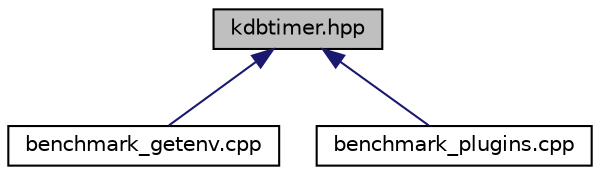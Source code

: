 digraph "kdbtimer.hpp"
{
  edge [fontname="Helvetica",fontsize="10",labelfontname="Helvetica",labelfontsize="10"];
  node [fontname="Helvetica",fontsize="10",shape=record];
  Node1 [label="kdbtimer.hpp",height=0.2,width=0.4,color="black", fillcolor="grey75", style="filled", fontcolor="black"];
  Node1 -> Node2 [dir="back",color="midnightblue",fontsize="10",style="solid"];
  Node2 [label="benchmark_getenv.cpp",height=0.2,width=0.4,color="black", fillcolor="white", style="filled",URL="$benchmark__getenv_8cpp.html",tooltip="benchmark for getenv "];
  Node1 -> Node3 [dir="back",color="midnightblue",fontsize="10",style="solid"];
  Node3 [label="benchmark_plugins.cpp",height=0.2,width=0.4,color="black", fillcolor="white", style="filled",URL="$benchmark__plugins_8cpp.html",tooltip="benchmark for getenv "];
}
